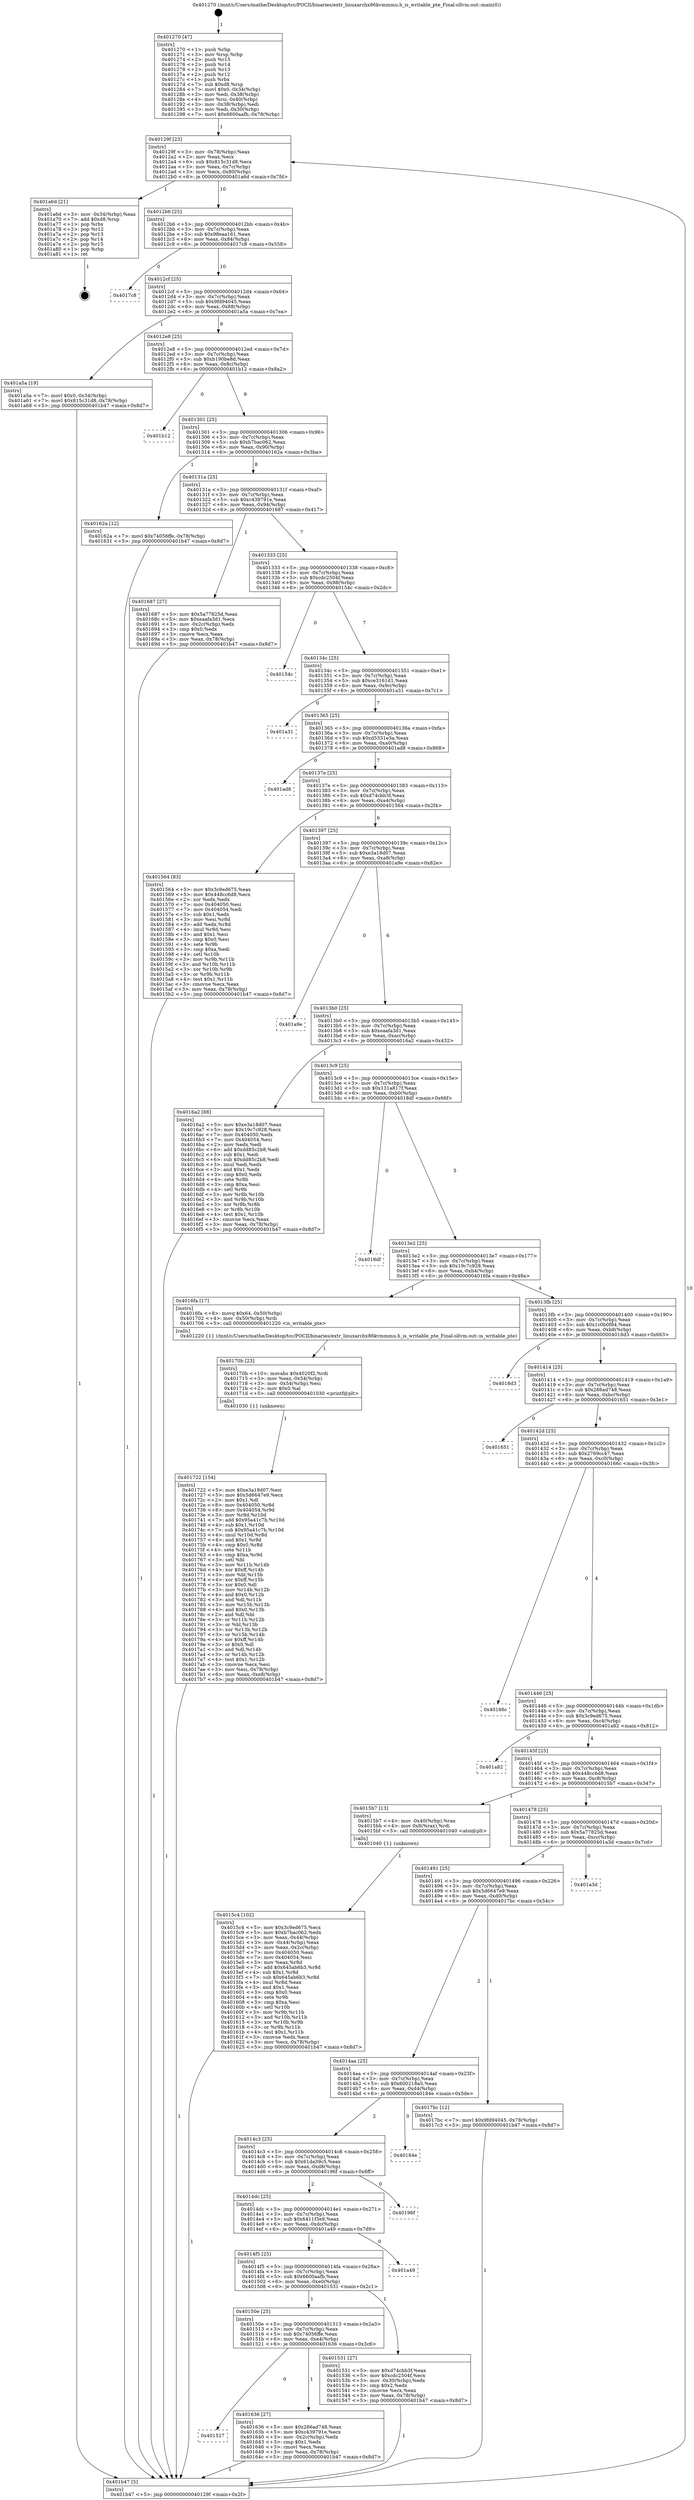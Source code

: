 digraph "0x401270" {
  label = "0x401270 (/mnt/c/Users/mathe/Desktop/tcc/POCII/binaries/extr_linuxarchx86kvmmmu.h_is_writable_pte_Final-ollvm.out::main(0))"
  labelloc = "t"
  node[shape=record]

  Entry [label="",width=0.3,height=0.3,shape=circle,fillcolor=black,style=filled]
  "0x40129f" [label="{
     0x40129f [23]\l
     | [instrs]\l
     &nbsp;&nbsp;0x40129f \<+3\>: mov -0x78(%rbp),%eax\l
     &nbsp;&nbsp;0x4012a2 \<+2\>: mov %eax,%ecx\l
     &nbsp;&nbsp;0x4012a4 \<+6\>: sub $0x815c31d8,%ecx\l
     &nbsp;&nbsp;0x4012aa \<+3\>: mov %eax,-0x7c(%rbp)\l
     &nbsp;&nbsp;0x4012ad \<+3\>: mov %ecx,-0x80(%rbp)\l
     &nbsp;&nbsp;0x4012b0 \<+6\>: je 0000000000401a6d \<main+0x7fd\>\l
  }"]
  "0x401a6d" [label="{
     0x401a6d [21]\l
     | [instrs]\l
     &nbsp;&nbsp;0x401a6d \<+3\>: mov -0x34(%rbp),%eax\l
     &nbsp;&nbsp;0x401a70 \<+7\>: add $0xd8,%rsp\l
     &nbsp;&nbsp;0x401a77 \<+1\>: pop %rbx\l
     &nbsp;&nbsp;0x401a78 \<+2\>: pop %r12\l
     &nbsp;&nbsp;0x401a7a \<+2\>: pop %r13\l
     &nbsp;&nbsp;0x401a7c \<+2\>: pop %r14\l
     &nbsp;&nbsp;0x401a7e \<+2\>: pop %r15\l
     &nbsp;&nbsp;0x401a80 \<+1\>: pop %rbp\l
     &nbsp;&nbsp;0x401a81 \<+1\>: ret\l
  }"]
  "0x4012b6" [label="{
     0x4012b6 [25]\l
     | [instrs]\l
     &nbsp;&nbsp;0x4012b6 \<+5\>: jmp 00000000004012bb \<main+0x4b\>\l
     &nbsp;&nbsp;0x4012bb \<+3\>: mov -0x7c(%rbp),%eax\l
     &nbsp;&nbsp;0x4012be \<+5\>: sub $0x98eaa161,%eax\l
     &nbsp;&nbsp;0x4012c3 \<+6\>: mov %eax,-0x84(%rbp)\l
     &nbsp;&nbsp;0x4012c9 \<+6\>: je 00000000004017c8 \<main+0x558\>\l
  }"]
  Exit [label="",width=0.3,height=0.3,shape=circle,fillcolor=black,style=filled,peripheries=2]
  "0x4017c8" [label="{
     0x4017c8\l
  }", style=dashed]
  "0x4012cf" [label="{
     0x4012cf [25]\l
     | [instrs]\l
     &nbsp;&nbsp;0x4012cf \<+5\>: jmp 00000000004012d4 \<main+0x64\>\l
     &nbsp;&nbsp;0x4012d4 \<+3\>: mov -0x7c(%rbp),%eax\l
     &nbsp;&nbsp;0x4012d7 \<+5\>: sub $0x9fd94045,%eax\l
     &nbsp;&nbsp;0x4012dc \<+6\>: mov %eax,-0x88(%rbp)\l
     &nbsp;&nbsp;0x4012e2 \<+6\>: je 0000000000401a5a \<main+0x7ea\>\l
  }"]
  "0x401722" [label="{
     0x401722 [154]\l
     | [instrs]\l
     &nbsp;&nbsp;0x401722 \<+5\>: mov $0xe3a18d07,%esi\l
     &nbsp;&nbsp;0x401727 \<+5\>: mov $0x5d6647e9,%ecx\l
     &nbsp;&nbsp;0x40172c \<+2\>: mov $0x1,%dl\l
     &nbsp;&nbsp;0x40172e \<+8\>: mov 0x404050,%r8d\l
     &nbsp;&nbsp;0x401736 \<+8\>: mov 0x404054,%r9d\l
     &nbsp;&nbsp;0x40173e \<+3\>: mov %r8d,%r10d\l
     &nbsp;&nbsp;0x401741 \<+7\>: add $0x95a41c7b,%r10d\l
     &nbsp;&nbsp;0x401748 \<+4\>: sub $0x1,%r10d\l
     &nbsp;&nbsp;0x40174c \<+7\>: sub $0x95a41c7b,%r10d\l
     &nbsp;&nbsp;0x401753 \<+4\>: imul %r10d,%r8d\l
     &nbsp;&nbsp;0x401757 \<+4\>: and $0x1,%r8d\l
     &nbsp;&nbsp;0x40175b \<+4\>: cmp $0x0,%r8d\l
     &nbsp;&nbsp;0x40175f \<+4\>: sete %r11b\l
     &nbsp;&nbsp;0x401763 \<+4\>: cmp $0xa,%r9d\l
     &nbsp;&nbsp;0x401767 \<+3\>: setl %bl\l
     &nbsp;&nbsp;0x40176a \<+3\>: mov %r11b,%r14b\l
     &nbsp;&nbsp;0x40176d \<+4\>: xor $0xff,%r14b\l
     &nbsp;&nbsp;0x401771 \<+3\>: mov %bl,%r15b\l
     &nbsp;&nbsp;0x401774 \<+4\>: xor $0xff,%r15b\l
     &nbsp;&nbsp;0x401778 \<+3\>: xor $0x0,%dl\l
     &nbsp;&nbsp;0x40177b \<+3\>: mov %r14b,%r12b\l
     &nbsp;&nbsp;0x40177e \<+4\>: and $0x0,%r12b\l
     &nbsp;&nbsp;0x401782 \<+3\>: and %dl,%r11b\l
     &nbsp;&nbsp;0x401785 \<+3\>: mov %r15b,%r13b\l
     &nbsp;&nbsp;0x401788 \<+4\>: and $0x0,%r13b\l
     &nbsp;&nbsp;0x40178c \<+2\>: and %dl,%bl\l
     &nbsp;&nbsp;0x40178e \<+3\>: or %r11b,%r12b\l
     &nbsp;&nbsp;0x401791 \<+3\>: or %bl,%r13b\l
     &nbsp;&nbsp;0x401794 \<+3\>: xor %r13b,%r12b\l
     &nbsp;&nbsp;0x401797 \<+3\>: or %r15b,%r14b\l
     &nbsp;&nbsp;0x40179a \<+4\>: xor $0xff,%r14b\l
     &nbsp;&nbsp;0x40179e \<+3\>: or $0x0,%dl\l
     &nbsp;&nbsp;0x4017a1 \<+3\>: and %dl,%r14b\l
     &nbsp;&nbsp;0x4017a4 \<+3\>: or %r14b,%r12b\l
     &nbsp;&nbsp;0x4017a7 \<+4\>: test $0x1,%r12b\l
     &nbsp;&nbsp;0x4017ab \<+3\>: cmovne %ecx,%esi\l
     &nbsp;&nbsp;0x4017ae \<+3\>: mov %esi,-0x78(%rbp)\l
     &nbsp;&nbsp;0x4017b1 \<+6\>: mov %eax,-0xe8(%rbp)\l
     &nbsp;&nbsp;0x4017b7 \<+5\>: jmp 0000000000401b47 \<main+0x8d7\>\l
  }"]
  "0x401a5a" [label="{
     0x401a5a [19]\l
     | [instrs]\l
     &nbsp;&nbsp;0x401a5a \<+7\>: movl $0x0,-0x34(%rbp)\l
     &nbsp;&nbsp;0x401a61 \<+7\>: movl $0x815c31d8,-0x78(%rbp)\l
     &nbsp;&nbsp;0x401a68 \<+5\>: jmp 0000000000401b47 \<main+0x8d7\>\l
  }"]
  "0x4012e8" [label="{
     0x4012e8 [25]\l
     | [instrs]\l
     &nbsp;&nbsp;0x4012e8 \<+5\>: jmp 00000000004012ed \<main+0x7d\>\l
     &nbsp;&nbsp;0x4012ed \<+3\>: mov -0x7c(%rbp),%eax\l
     &nbsp;&nbsp;0x4012f0 \<+5\>: sub $0xb190be8d,%eax\l
     &nbsp;&nbsp;0x4012f5 \<+6\>: mov %eax,-0x8c(%rbp)\l
     &nbsp;&nbsp;0x4012fb \<+6\>: je 0000000000401b12 \<main+0x8a2\>\l
  }"]
  "0x40170b" [label="{
     0x40170b [23]\l
     | [instrs]\l
     &nbsp;&nbsp;0x40170b \<+10\>: movabs $0x4020f2,%rdi\l
     &nbsp;&nbsp;0x401715 \<+3\>: mov %eax,-0x54(%rbp)\l
     &nbsp;&nbsp;0x401718 \<+3\>: mov -0x54(%rbp),%esi\l
     &nbsp;&nbsp;0x40171b \<+2\>: mov $0x0,%al\l
     &nbsp;&nbsp;0x40171d \<+5\>: call 0000000000401030 \<printf@plt\>\l
     | [calls]\l
     &nbsp;&nbsp;0x401030 \{1\} (unknown)\l
  }"]
  "0x401b12" [label="{
     0x401b12\l
  }", style=dashed]
  "0x401301" [label="{
     0x401301 [25]\l
     | [instrs]\l
     &nbsp;&nbsp;0x401301 \<+5\>: jmp 0000000000401306 \<main+0x96\>\l
     &nbsp;&nbsp;0x401306 \<+3\>: mov -0x7c(%rbp),%eax\l
     &nbsp;&nbsp;0x401309 \<+5\>: sub $0xb7bac062,%eax\l
     &nbsp;&nbsp;0x40130e \<+6\>: mov %eax,-0x90(%rbp)\l
     &nbsp;&nbsp;0x401314 \<+6\>: je 000000000040162a \<main+0x3ba\>\l
  }"]
  "0x401527" [label="{
     0x401527\l
  }", style=dashed]
  "0x40162a" [label="{
     0x40162a [12]\l
     | [instrs]\l
     &nbsp;&nbsp;0x40162a \<+7\>: movl $0x74056ffe,-0x78(%rbp)\l
     &nbsp;&nbsp;0x401631 \<+5\>: jmp 0000000000401b47 \<main+0x8d7\>\l
  }"]
  "0x40131a" [label="{
     0x40131a [25]\l
     | [instrs]\l
     &nbsp;&nbsp;0x40131a \<+5\>: jmp 000000000040131f \<main+0xaf\>\l
     &nbsp;&nbsp;0x40131f \<+3\>: mov -0x7c(%rbp),%eax\l
     &nbsp;&nbsp;0x401322 \<+5\>: sub $0xc439791e,%eax\l
     &nbsp;&nbsp;0x401327 \<+6\>: mov %eax,-0x94(%rbp)\l
     &nbsp;&nbsp;0x40132d \<+6\>: je 0000000000401687 \<main+0x417\>\l
  }"]
  "0x401636" [label="{
     0x401636 [27]\l
     | [instrs]\l
     &nbsp;&nbsp;0x401636 \<+5\>: mov $0x266ad748,%eax\l
     &nbsp;&nbsp;0x40163b \<+5\>: mov $0xc439791e,%ecx\l
     &nbsp;&nbsp;0x401640 \<+3\>: mov -0x2c(%rbp),%edx\l
     &nbsp;&nbsp;0x401643 \<+3\>: cmp $0x1,%edx\l
     &nbsp;&nbsp;0x401646 \<+3\>: cmovl %ecx,%eax\l
     &nbsp;&nbsp;0x401649 \<+3\>: mov %eax,-0x78(%rbp)\l
     &nbsp;&nbsp;0x40164c \<+5\>: jmp 0000000000401b47 \<main+0x8d7\>\l
  }"]
  "0x401687" [label="{
     0x401687 [27]\l
     | [instrs]\l
     &nbsp;&nbsp;0x401687 \<+5\>: mov $0x5a77825d,%eax\l
     &nbsp;&nbsp;0x40168c \<+5\>: mov $0xeaafa3d1,%ecx\l
     &nbsp;&nbsp;0x401691 \<+3\>: mov -0x2c(%rbp),%edx\l
     &nbsp;&nbsp;0x401694 \<+3\>: cmp $0x0,%edx\l
     &nbsp;&nbsp;0x401697 \<+3\>: cmove %ecx,%eax\l
     &nbsp;&nbsp;0x40169a \<+3\>: mov %eax,-0x78(%rbp)\l
     &nbsp;&nbsp;0x40169d \<+5\>: jmp 0000000000401b47 \<main+0x8d7\>\l
  }"]
  "0x401333" [label="{
     0x401333 [25]\l
     | [instrs]\l
     &nbsp;&nbsp;0x401333 \<+5\>: jmp 0000000000401338 \<main+0xc8\>\l
     &nbsp;&nbsp;0x401338 \<+3\>: mov -0x7c(%rbp),%eax\l
     &nbsp;&nbsp;0x40133b \<+5\>: sub $0xcdc2504f,%eax\l
     &nbsp;&nbsp;0x401340 \<+6\>: mov %eax,-0x98(%rbp)\l
     &nbsp;&nbsp;0x401346 \<+6\>: je 000000000040154c \<main+0x2dc\>\l
  }"]
  "0x4015c4" [label="{
     0x4015c4 [102]\l
     | [instrs]\l
     &nbsp;&nbsp;0x4015c4 \<+5\>: mov $0x3c9ed675,%ecx\l
     &nbsp;&nbsp;0x4015c9 \<+5\>: mov $0xb7bac062,%edx\l
     &nbsp;&nbsp;0x4015ce \<+3\>: mov %eax,-0x44(%rbp)\l
     &nbsp;&nbsp;0x4015d1 \<+3\>: mov -0x44(%rbp),%eax\l
     &nbsp;&nbsp;0x4015d4 \<+3\>: mov %eax,-0x2c(%rbp)\l
     &nbsp;&nbsp;0x4015d7 \<+7\>: mov 0x404050,%eax\l
     &nbsp;&nbsp;0x4015de \<+7\>: mov 0x404054,%esi\l
     &nbsp;&nbsp;0x4015e5 \<+3\>: mov %eax,%r8d\l
     &nbsp;&nbsp;0x4015e8 \<+7\>: add $0x645ab6b3,%r8d\l
     &nbsp;&nbsp;0x4015ef \<+4\>: sub $0x1,%r8d\l
     &nbsp;&nbsp;0x4015f3 \<+7\>: sub $0x645ab6b3,%r8d\l
     &nbsp;&nbsp;0x4015fa \<+4\>: imul %r8d,%eax\l
     &nbsp;&nbsp;0x4015fe \<+3\>: and $0x1,%eax\l
     &nbsp;&nbsp;0x401601 \<+3\>: cmp $0x0,%eax\l
     &nbsp;&nbsp;0x401604 \<+4\>: sete %r9b\l
     &nbsp;&nbsp;0x401608 \<+3\>: cmp $0xa,%esi\l
     &nbsp;&nbsp;0x40160b \<+4\>: setl %r10b\l
     &nbsp;&nbsp;0x40160f \<+3\>: mov %r9b,%r11b\l
     &nbsp;&nbsp;0x401612 \<+3\>: and %r10b,%r11b\l
     &nbsp;&nbsp;0x401615 \<+3\>: xor %r10b,%r9b\l
     &nbsp;&nbsp;0x401618 \<+3\>: or %r9b,%r11b\l
     &nbsp;&nbsp;0x40161b \<+4\>: test $0x1,%r11b\l
     &nbsp;&nbsp;0x40161f \<+3\>: cmovne %edx,%ecx\l
     &nbsp;&nbsp;0x401622 \<+3\>: mov %ecx,-0x78(%rbp)\l
     &nbsp;&nbsp;0x401625 \<+5\>: jmp 0000000000401b47 \<main+0x8d7\>\l
  }"]
  "0x40154c" [label="{
     0x40154c\l
  }", style=dashed]
  "0x40134c" [label="{
     0x40134c [25]\l
     | [instrs]\l
     &nbsp;&nbsp;0x40134c \<+5\>: jmp 0000000000401351 \<main+0xe1\>\l
     &nbsp;&nbsp;0x401351 \<+3\>: mov -0x7c(%rbp),%eax\l
     &nbsp;&nbsp;0x401354 \<+5\>: sub $0xce3161d1,%eax\l
     &nbsp;&nbsp;0x401359 \<+6\>: mov %eax,-0x9c(%rbp)\l
     &nbsp;&nbsp;0x40135f \<+6\>: je 0000000000401a31 \<main+0x7c1\>\l
  }"]
  "0x401270" [label="{
     0x401270 [47]\l
     | [instrs]\l
     &nbsp;&nbsp;0x401270 \<+1\>: push %rbp\l
     &nbsp;&nbsp;0x401271 \<+3\>: mov %rsp,%rbp\l
     &nbsp;&nbsp;0x401274 \<+2\>: push %r15\l
     &nbsp;&nbsp;0x401276 \<+2\>: push %r14\l
     &nbsp;&nbsp;0x401278 \<+2\>: push %r13\l
     &nbsp;&nbsp;0x40127a \<+2\>: push %r12\l
     &nbsp;&nbsp;0x40127c \<+1\>: push %rbx\l
     &nbsp;&nbsp;0x40127d \<+7\>: sub $0xd8,%rsp\l
     &nbsp;&nbsp;0x401284 \<+7\>: movl $0x0,-0x34(%rbp)\l
     &nbsp;&nbsp;0x40128b \<+3\>: mov %edi,-0x38(%rbp)\l
     &nbsp;&nbsp;0x40128e \<+4\>: mov %rsi,-0x40(%rbp)\l
     &nbsp;&nbsp;0x401292 \<+3\>: mov -0x38(%rbp),%edi\l
     &nbsp;&nbsp;0x401295 \<+3\>: mov %edi,-0x30(%rbp)\l
     &nbsp;&nbsp;0x401298 \<+7\>: movl $0x6600aafb,-0x78(%rbp)\l
  }"]
  "0x401a31" [label="{
     0x401a31\l
  }", style=dashed]
  "0x401365" [label="{
     0x401365 [25]\l
     | [instrs]\l
     &nbsp;&nbsp;0x401365 \<+5\>: jmp 000000000040136a \<main+0xfa\>\l
     &nbsp;&nbsp;0x40136a \<+3\>: mov -0x7c(%rbp),%eax\l
     &nbsp;&nbsp;0x40136d \<+5\>: sub $0xd5331e3a,%eax\l
     &nbsp;&nbsp;0x401372 \<+6\>: mov %eax,-0xa0(%rbp)\l
     &nbsp;&nbsp;0x401378 \<+6\>: je 0000000000401ad8 \<main+0x868\>\l
  }"]
  "0x401b47" [label="{
     0x401b47 [5]\l
     | [instrs]\l
     &nbsp;&nbsp;0x401b47 \<+5\>: jmp 000000000040129f \<main+0x2f\>\l
  }"]
  "0x401ad8" [label="{
     0x401ad8\l
  }", style=dashed]
  "0x40137e" [label="{
     0x40137e [25]\l
     | [instrs]\l
     &nbsp;&nbsp;0x40137e \<+5\>: jmp 0000000000401383 \<main+0x113\>\l
     &nbsp;&nbsp;0x401383 \<+3\>: mov -0x7c(%rbp),%eax\l
     &nbsp;&nbsp;0x401386 \<+5\>: sub $0xd74cbb3f,%eax\l
     &nbsp;&nbsp;0x40138b \<+6\>: mov %eax,-0xa4(%rbp)\l
     &nbsp;&nbsp;0x401391 \<+6\>: je 0000000000401564 \<main+0x2f4\>\l
  }"]
  "0x40150e" [label="{
     0x40150e [25]\l
     | [instrs]\l
     &nbsp;&nbsp;0x40150e \<+5\>: jmp 0000000000401513 \<main+0x2a3\>\l
     &nbsp;&nbsp;0x401513 \<+3\>: mov -0x7c(%rbp),%eax\l
     &nbsp;&nbsp;0x401516 \<+5\>: sub $0x74056ffe,%eax\l
     &nbsp;&nbsp;0x40151b \<+6\>: mov %eax,-0xe4(%rbp)\l
     &nbsp;&nbsp;0x401521 \<+6\>: je 0000000000401636 \<main+0x3c6\>\l
  }"]
  "0x401564" [label="{
     0x401564 [83]\l
     | [instrs]\l
     &nbsp;&nbsp;0x401564 \<+5\>: mov $0x3c9ed675,%eax\l
     &nbsp;&nbsp;0x401569 \<+5\>: mov $0x448cc6d8,%ecx\l
     &nbsp;&nbsp;0x40156e \<+2\>: xor %edx,%edx\l
     &nbsp;&nbsp;0x401570 \<+7\>: mov 0x404050,%esi\l
     &nbsp;&nbsp;0x401577 \<+7\>: mov 0x404054,%edi\l
     &nbsp;&nbsp;0x40157e \<+3\>: sub $0x1,%edx\l
     &nbsp;&nbsp;0x401581 \<+3\>: mov %esi,%r8d\l
     &nbsp;&nbsp;0x401584 \<+3\>: add %edx,%r8d\l
     &nbsp;&nbsp;0x401587 \<+4\>: imul %r8d,%esi\l
     &nbsp;&nbsp;0x40158b \<+3\>: and $0x1,%esi\l
     &nbsp;&nbsp;0x40158e \<+3\>: cmp $0x0,%esi\l
     &nbsp;&nbsp;0x401591 \<+4\>: sete %r9b\l
     &nbsp;&nbsp;0x401595 \<+3\>: cmp $0xa,%edi\l
     &nbsp;&nbsp;0x401598 \<+4\>: setl %r10b\l
     &nbsp;&nbsp;0x40159c \<+3\>: mov %r9b,%r11b\l
     &nbsp;&nbsp;0x40159f \<+3\>: and %r10b,%r11b\l
     &nbsp;&nbsp;0x4015a2 \<+3\>: xor %r10b,%r9b\l
     &nbsp;&nbsp;0x4015a5 \<+3\>: or %r9b,%r11b\l
     &nbsp;&nbsp;0x4015a8 \<+4\>: test $0x1,%r11b\l
     &nbsp;&nbsp;0x4015ac \<+3\>: cmovne %ecx,%eax\l
     &nbsp;&nbsp;0x4015af \<+3\>: mov %eax,-0x78(%rbp)\l
     &nbsp;&nbsp;0x4015b2 \<+5\>: jmp 0000000000401b47 \<main+0x8d7\>\l
  }"]
  "0x401397" [label="{
     0x401397 [25]\l
     | [instrs]\l
     &nbsp;&nbsp;0x401397 \<+5\>: jmp 000000000040139c \<main+0x12c\>\l
     &nbsp;&nbsp;0x40139c \<+3\>: mov -0x7c(%rbp),%eax\l
     &nbsp;&nbsp;0x40139f \<+5\>: sub $0xe3a18d07,%eax\l
     &nbsp;&nbsp;0x4013a4 \<+6\>: mov %eax,-0xa8(%rbp)\l
     &nbsp;&nbsp;0x4013aa \<+6\>: je 0000000000401a9e \<main+0x82e\>\l
  }"]
  "0x401531" [label="{
     0x401531 [27]\l
     | [instrs]\l
     &nbsp;&nbsp;0x401531 \<+5\>: mov $0xd74cbb3f,%eax\l
     &nbsp;&nbsp;0x401536 \<+5\>: mov $0xcdc2504f,%ecx\l
     &nbsp;&nbsp;0x40153b \<+3\>: mov -0x30(%rbp),%edx\l
     &nbsp;&nbsp;0x40153e \<+3\>: cmp $0x2,%edx\l
     &nbsp;&nbsp;0x401541 \<+3\>: cmovne %ecx,%eax\l
     &nbsp;&nbsp;0x401544 \<+3\>: mov %eax,-0x78(%rbp)\l
     &nbsp;&nbsp;0x401547 \<+5\>: jmp 0000000000401b47 \<main+0x8d7\>\l
  }"]
  "0x401a9e" [label="{
     0x401a9e\l
  }", style=dashed]
  "0x4013b0" [label="{
     0x4013b0 [25]\l
     | [instrs]\l
     &nbsp;&nbsp;0x4013b0 \<+5\>: jmp 00000000004013b5 \<main+0x145\>\l
     &nbsp;&nbsp;0x4013b5 \<+3\>: mov -0x7c(%rbp),%eax\l
     &nbsp;&nbsp;0x4013b8 \<+5\>: sub $0xeaafa3d1,%eax\l
     &nbsp;&nbsp;0x4013bd \<+6\>: mov %eax,-0xac(%rbp)\l
     &nbsp;&nbsp;0x4013c3 \<+6\>: je 00000000004016a2 \<main+0x432\>\l
  }"]
  "0x4014f5" [label="{
     0x4014f5 [25]\l
     | [instrs]\l
     &nbsp;&nbsp;0x4014f5 \<+5\>: jmp 00000000004014fa \<main+0x28a\>\l
     &nbsp;&nbsp;0x4014fa \<+3\>: mov -0x7c(%rbp),%eax\l
     &nbsp;&nbsp;0x4014fd \<+5\>: sub $0x6600aafb,%eax\l
     &nbsp;&nbsp;0x401502 \<+6\>: mov %eax,-0xe0(%rbp)\l
     &nbsp;&nbsp;0x401508 \<+6\>: je 0000000000401531 \<main+0x2c1\>\l
  }"]
  "0x4016a2" [label="{
     0x4016a2 [88]\l
     | [instrs]\l
     &nbsp;&nbsp;0x4016a2 \<+5\>: mov $0xe3a18d07,%eax\l
     &nbsp;&nbsp;0x4016a7 \<+5\>: mov $0x19c7c928,%ecx\l
     &nbsp;&nbsp;0x4016ac \<+7\>: mov 0x404050,%edx\l
     &nbsp;&nbsp;0x4016b3 \<+7\>: mov 0x404054,%esi\l
     &nbsp;&nbsp;0x4016ba \<+2\>: mov %edx,%edi\l
     &nbsp;&nbsp;0x4016bc \<+6\>: add $0xdd85c2b8,%edi\l
     &nbsp;&nbsp;0x4016c2 \<+3\>: sub $0x1,%edi\l
     &nbsp;&nbsp;0x4016c5 \<+6\>: sub $0xdd85c2b8,%edi\l
     &nbsp;&nbsp;0x4016cb \<+3\>: imul %edi,%edx\l
     &nbsp;&nbsp;0x4016ce \<+3\>: and $0x1,%edx\l
     &nbsp;&nbsp;0x4016d1 \<+3\>: cmp $0x0,%edx\l
     &nbsp;&nbsp;0x4016d4 \<+4\>: sete %r8b\l
     &nbsp;&nbsp;0x4016d8 \<+3\>: cmp $0xa,%esi\l
     &nbsp;&nbsp;0x4016db \<+4\>: setl %r9b\l
     &nbsp;&nbsp;0x4016df \<+3\>: mov %r8b,%r10b\l
     &nbsp;&nbsp;0x4016e2 \<+3\>: and %r9b,%r10b\l
     &nbsp;&nbsp;0x4016e5 \<+3\>: xor %r9b,%r8b\l
     &nbsp;&nbsp;0x4016e8 \<+3\>: or %r8b,%r10b\l
     &nbsp;&nbsp;0x4016eb \<+4\>: test $0x1,%r10b\l
     &nbsp;&nbsp;0x4016ef \<+3\>: cmovne %ecx,%eax\l
     &nbsp;&nbsp;0x4016f2 \<+3\>: mov %eax,-0x78(%rbp)\l
     &nbsp;&nbsp;0x4016f5 \<+5\>: jmp 0000000000401b47 \<main+0x8d7\>\l
  }"]
  "0x4013c9" [label="{
     0x4013c9 [25]\l
     | [instrs]\l
     &nbsp;&nbsp;0x4013c9 \<+5\>: jmp 00000000004013ce \<main+0x15e\>\l
     &nbsp;&nbsp;0x4013ce \<+3\>: mov -0x7c(%rbp),%eax\l
     &nbsp;&nbsp;0x4013d1 \<+5\>: sub $0x131a817f,%eax\l
     &nbsp;&nbsp;0x4013d6 \<+6\>: mov %eax,-0xb0(%rbp)\l
     &nbsp;&nbsp;0x4013dc \<+6\>: je 00000000004018df \<main+0x66f\>\l
  }"]
  "0x401a49" [label="{
     0x401a49\l
  }", style=dashed]
  "0x4018df" [label="{
     0x4018df\l
  }", style=dashed]
  "0x4013e2" [label="{
     0x4013e2 [25]\l
     | [instrs]\l
     &nbsp;&nbsp;0x4013e2 \<+5\>: jmp 00000000004013e7 \<main+0x177\>\l
     &nbsp;&nbsp;0x4013e7 \<+3\>: mov -0x7c(%rbp),%eax\l
     &nbsp;&nbsp;0x4013ea \<+5\>: sub $0x19c7c928,%eax\l
     &nbsp;&nbsp;0x4013ef \<+6\>: mov %eax,-0xb4(%rbp)\l
     &nbsp;&nbsp;0x4013f5 \<+6\>: je 00000000004016fa \<main+0x48a\>\l
  }"]
  "0x4014dc" [label="{
     0x4014dc [25]\l
     | [instrs]\l
     &nbsp;&nbsp;0x4014dc \<+5\>: jmp 00000000004014e1 \<main+0x271\>\l
     &nbsp;&nbsp;0x4014e1 \<+3\>: mov -0x7c(%rbp),%eax\l
     &nbsp;&nbsp;0x4014e4 \<+5\>: sub $0x6411f3e9,%eax\l
     &nbsp;&nbsp;0x4014e9 \<+6\>: mov %eax,-0xdc(%rbp)\l
     &nbsp;&nbsp;0x4014ef \<+6\>: je 0000000000401a49 \<main+0x7d9\>\l
  }"]
  "0x4016fa" [label="{
     0x4016fa [17]\l
     | [instrs]\l
     &nbsp;&nbsp;0x4016fa \<+8\>: movq $0x64,-0x50(%rbp)\l
     &nbsp;&nbsp;0x401702 \<+4\>: mov -0x50(%rbp),%rdi\l
     &nbsp;&nbsp;0x401706 \<+5\>: call 0000000000401220 \<is_writable_pte\>\l
     | [calls]\l
     &nbsp;&nbsp;0x401220 \{1\} (/mnt/c/Users/mathe/Desktop/tcc/POCII/binaries/extr_linuxarchx86kvmmmu.h_is_writable_pte_Final-ollvm.out::is_writable_pte)\l
  }"]
  "0x4013fb" [label="{
     0x4013fb [25]\l
     | [instrs]\l
     &nbsp;&nbsp;0x4013fb \<+5\>: jmp 0000000000401400 \<main+0x190\>\l
     &nbsp;&nbsp;0x401400 \<+3\>: mov -0x7c(%rbp),%eax\l
     &nbsp;&nbsp;0x401403 \<+5\>: sub $0x1c0b0f84,%eax\l
     &nbsp;&nbsp;0x401408 \<+6\>: mov %eax,-0xb8(%rbp)\l
     &nbsp;&nbsp;0x40140e \<+6\>: je 00000000004018d3 \<main+0x663\>\l
  }"]
  "0x40196f" [label="{
     0x40196f\l
  }", style=dashed]
  "0x4018d3" [label="{
     0x4018d3\l
  }", style=dashed]
  "0x401414" [label="{
     0x401414 [25]\l
     | [instrs]\l
     &nbsp;&nbsp;0x401414 \<+5\>: jmp 0000000000401419 \<main+0x1a9\>\l
     &nbsp;&nbsp;0x401419 \<+3\>: mov -0x7c(%rbp),%eax\l
     &nbsp;&nbsp;0x40141c \<+5\>: sub $0x266ad748,%eax\l
     &nbsp;&nbsp;0x401421 \<+6\>: mov %eax,-0xbc(%rbp)\l
     &nbsp;&nbsp;0x401427 \<+6\>: je 0000000000401651 \<main+0x3e1\>\l
  }"]
  "0x4014c3" [label="{
     0x4014c3 [25]\l
     | [instrs]\l
     &nbsp;&nbsp;0x4014c3 \<+5\>: jmp 00000000004014c8 \<main+0x258\>\l
     &nbsp;&nbsp;0x4014c8 \<+3\>: mov -0x7c(%rbp),%eax\l
     &nbsp;&nbsp;0x4014cb \<+5\>: sub $0x61da39c5,%eax\l
     &nbsp;&nbsp;0x4014d0 \<+6\>: mov %eax,-0xd8(%rbp)\l
     &nbsp;&nbsp;0x4014d6 \<+6\>: je 000000000040196f \<main+0x6ff\>\l
  }"]
  "0x401651" [label="{
     0x401651\l
  }", style=dashed]
  "0x40142d" [label="{
     0x40142d [25]\l
     | [instrs]\l
     &nbsp;&nbsp;0x40142d \<+5\>: jmp 0000000000401432 \<main+0x1c2\>\l
     &nbsp;&nbsp;0x401432 \<+3\>: mov -0x7c(%rbp),%eax\l
     &nbsp;&nbsp;0x401435 \<+5\>: sub $0x2769cc47,%eax\l
     &nbsp;&nbsp;0x40143a \<+6\>: mov %eax,-0xc0(%rbp)\l
     &nbsp;&nbsp;0x401440 \<+6\>: je 000000000040166c \<main+0x3fc\>\l
  }"]
  "0x40184e" [label="{
     0x40184e\l
  }", style=dashed]
  "0x40166c" [label="{
     0x40166c\l
  }", style=dashed]
  "0x401446" [label="{
     0x401446 [25]\l
     | [instrs]\l
     &nbsp;&nbsp;0x401446 \<+5\>: jmp 000000000040144b \<main+0x1db\>\l
     &nbsp;&nbsp;0x40144b \<+3\>: mov -0x7c(%rbp),%eax\l
     &nbsp;&nbsp;0x40144e \<+5\>: sub $0x3c9ed675,%eax\l
     &nbsp;&nbsp;0x401453 \<+6\>: mov %eax,-0xc4(%rbp)\l
     &nbsp;&nbsp;0x401459 \<+6\>: je 0000000000401a82 \<main+0x812\>\l
  }"]
  "0x4014aa" [label="{
     0x4014aa [25]\l
     | [instrs]\l
     &nbsp;&nbsp;0x4014aa \<+5\>: jmp 00000000004014af \<main+0x23f\>\l
     &nbsp;&nbsp;0x4014af \<+3\>: mov -0x7c(%rbp),%eax\l
     &nbsp;&nbsp;0x4014b2 \<+5\>: sub $0x600218a5,%eax\l
     &nbsp;&nbsp;0x4014b7 \<+6\>: mov %eax,-0xd4(%rbp)\l
     &nbsp;&nbsp;0x4014bd \<+6\>: je 000000000040184e \<main+0x5de\>\l
  }"]
  "0x401a82" [label="{
     0x401a82\l
  }", style=dashed]
  "0x40145f" [label="{
     0x40145f [25]\l
     | [instrs]\l
     &nbsp;&nbsp;0x40145f \<+5\>: jmp 0000000000401464 \<main+0x1f4\>\l
     &nbsp;&nbsp;0x401464 \<+3\>: mov -0x7c(%rbp),%eax\l
     &nbsp;&nbsp;0x401467 \<+5\>: sub $0x448cc6d8,%eax\l
     &nbsp;&nbsp;0x40146c \<+6\>: mov %eax,-0xc8(%rbp)\l
     &nbsp;&nbsp;0x401472 \<+6\>: je 00000000004015b7 \<main+0x347\>\l
  }"]
  "0x4017bc" [label="{
     0x4017bc [12]\l
     | [instrs]\l
     &nbsp;&nbsp;0x4017bc \<+7\>: movl $0x9fd94045,-0x78(%rbp)\l
     &nbsp;&nbsp;0x4017c3 \<+5\>: jmp 0000000000401b47 \<main+0x8d7\>\l
  }"]
  "0x4015b7" [label="{
     0x4015b7 [13]\l
     | [instrs]\l
     &nbsp;&nbsp;0x4015b7 \<+4\>: mov -0x40(%rbp),%rax\l
     &nbsp;&nbsp;0x4015bb \<+4\>: mov 0x8(%rax),%rdi\l
     &nbsp;&nbsp;0x4015bf \<+5\>: call 0000000000401040 \<atoi@plt\>\l
     | [calls]\l
     &nbsp;&nbsp;0x401040 \{1\} (unknown)\l
  }"]
  "0x401478" [label="{
     0x401478 [25]\l
     | [instrs]\l
     &nbsp;&nbsp;0x401478 \<+5\>: jmp 000000000040147d \<main+0x20d\>\l
     &nbsp;&nbsp;0x40147d \<+3\>: mov -0x7c(%rbp),%eax\l
     &nbsp;&nbsp;0x401480 \<+5\>: sub $0x5a77825d,%eax\l
     &nbsp;&nbsp;0x401485 \<+6\>: mov %eax,-0xcc(%rbp)\l
     &nbsp;&nbsp;0x40148b \<+6\>: je 0000000000401a3d \<main+0x7cd\>\l
  }"]
  "0x401491" [label="{
     0x401491 [25]\l
     | [instrs]\l
     &nbsp;&nbsp;0x401491 \<+5\>: jmp 0000000000401496 \<main+0x226\>\l
     &nbsp;&nbsp;0x401496 \<+3\>: mov -0x7c(%rbp),%eax\l
     &nbsp;&nbsp;0x401499 \<+5\>: sub $0x5d6647e9,%eax\l
     &nbsp;&nbsp;0x40149e \<+6\>: mov %eax,-0xd0(%rbp)\l
     &nbsp;&nbsp;0x4014a4 \<+6\>: je 00000000004017bc \<main+0x54c\>\l
  }"]
  "0x401a3d" [label="{
     0x401a3d\l
  }", style=dashed]
  Entry -> "0x401270" [label=" 1"]
  "0x40129f" -> "0x401a6d" [label=" 1"]
  "0x40129f" -> "0x4012b6" [label=" 10"]
  "0x401a6d" -> Exit [label=" 1"]
  "0x4012b6" -> "0x4017c8" [label=" 0"]
  "0x4012b6" -> "0x4012cf" [label=" 10"]
  "0x401a5a" -> "0x401b47" [label=" 1"]
  "0x4012cf" -> "0x401a5a" [label=" 1"]
  "0x4012cf" -> "0x4012e8" [label=" 9"]
  "0x4017bc" -> "0x401b47" [label=" 1"]
  "0x4012e8" -> "0x401b12" [label=" 0"]
  "0x4012e8" -> "0x401301" [label=" 9"]
  "0x401722" -> "0x401b47" [label=" 1"]
  "0x401301" -> "0x40162a" [label=" 1"]
  "0x401301" -> "0x40131a" [label=" 8"]
  "0x40170b" -> "0x401722" [label=" 1"]
  "0x40131a" -> "0x401687" [label=" 1"]
  "0x40131a" -> "0x401333" [label=" 7"]
  "0x4016fa" -> "0x40170b" [label=" 1"]
  "0x401333" -> "0x40154c" [label=" 0"]
  "0x401333" -> "0x40134c" [label=" 7"]
  "0x401687" -> "0x401b47" [label=" 1"]
  "0x40134c" -> "0x401a31" [label=" 0"]
  "0x40134c" -> "0x401365" [label=" 7"]
  "0x401636" -> "0x401b47" [label=" 1"]
  "0x401365" -> "0x401ad8" [label=" 0"]
  "0x401365" -> "0x40137e" [label=" 7"]
  "0x40150e" -> "0x401527" [label=" 0"]
  "0x40137e" -> "0x401564" [label=" 1"]
  "0x40137e" -> "0x401397" [label=" 6"]
  "0x40150e" -> "0x401636" [label=" 1"]
  "0x401397" -> "0x401a9e" [label=" 0"]
  "0x401397" -> "0x4013b0" [label=" 6"]
  "0x4016a2" -> "0x401b47" [label=" 1"]
  "0x4013b0" -> "0x4016a2" [label=" 1"]
  "0x4013b0" -> "0x4013c9" [label=" 5"]
  "0x4015c4" -> "0x401b47" [label=" 1"]
  "0x4013c9" -> "0x4018df" [label=" 0"]
  "0x4013c9" -> "0x4013e2" [label=" 5"]
  "0x4015b7" -> "0x4015c4" [label=" 1"]
  "0x4013e2" -> "0x4016fa" [label=" 1"]
  "0x4013e2" -> "0x4013fb" [label=" 4"]
  "0x401b47" -> "0x40129f" [label=" 10"]
  "0x4013fb" -> "0x4018d3" [label=" 0"]
  "0x4013fb" -> "0x401414" [label=" 4"]
  "0x401270" -> "0x40129f" [label=" 1"]
  "0x401414" -> "0x401651" [label=" 0"]
  "0x401414" -> "0x40142d" [label=" 4"]
  "0x4014f5" -> "0x40150e" [label=" 1"]
  "0x40142d" -> "0x40166c" [label=" 0"]
  "0x40142d" -> "0x401446" [label=" 4"]
  "0x4014f5" -> "0x401531" [label=" 1"]
  "0x401446" -> "0x401a82" [label=" 0"]
  "0x401446" -> "0x40145f" [label=" 4"]
  "0x4014dc" -> "0x4014f5" [label=" 2"]
  "0x40145f" -> "0x4015b7" [label=" 1"]
  "0x40145f" -> "0x401478" [label=" 3"]
  "0x4014dc" -> "0x401a49" [label=" 0"]
  "0x401478" -> "0x401a3d" [label=" 0"]
  "0x401478" -> "0x401491" [label=" 3"]
  "0x401564" -> "0x401b47" [label=" 1"]
  "0x401491" -> "0x4017bc" [label=" 1"]
  "0x401491" -> "0x4014aa" [label=" 2"]
  "0x40162a" -> "0x401b47" [label=" 1"]
  "0x4014aa" -> "0x40184e" [label=" 0"]
  "0x4014aa" -> "0x4014c3" [label=" 2"]
  "0x401531" -> "0x401b47" [label=" 1"]
  "0x4014c3" -> "0x40196f" [label=" 0"]
  "0x4014c3" -> "0x4014dc" [label=" 2"]
}
